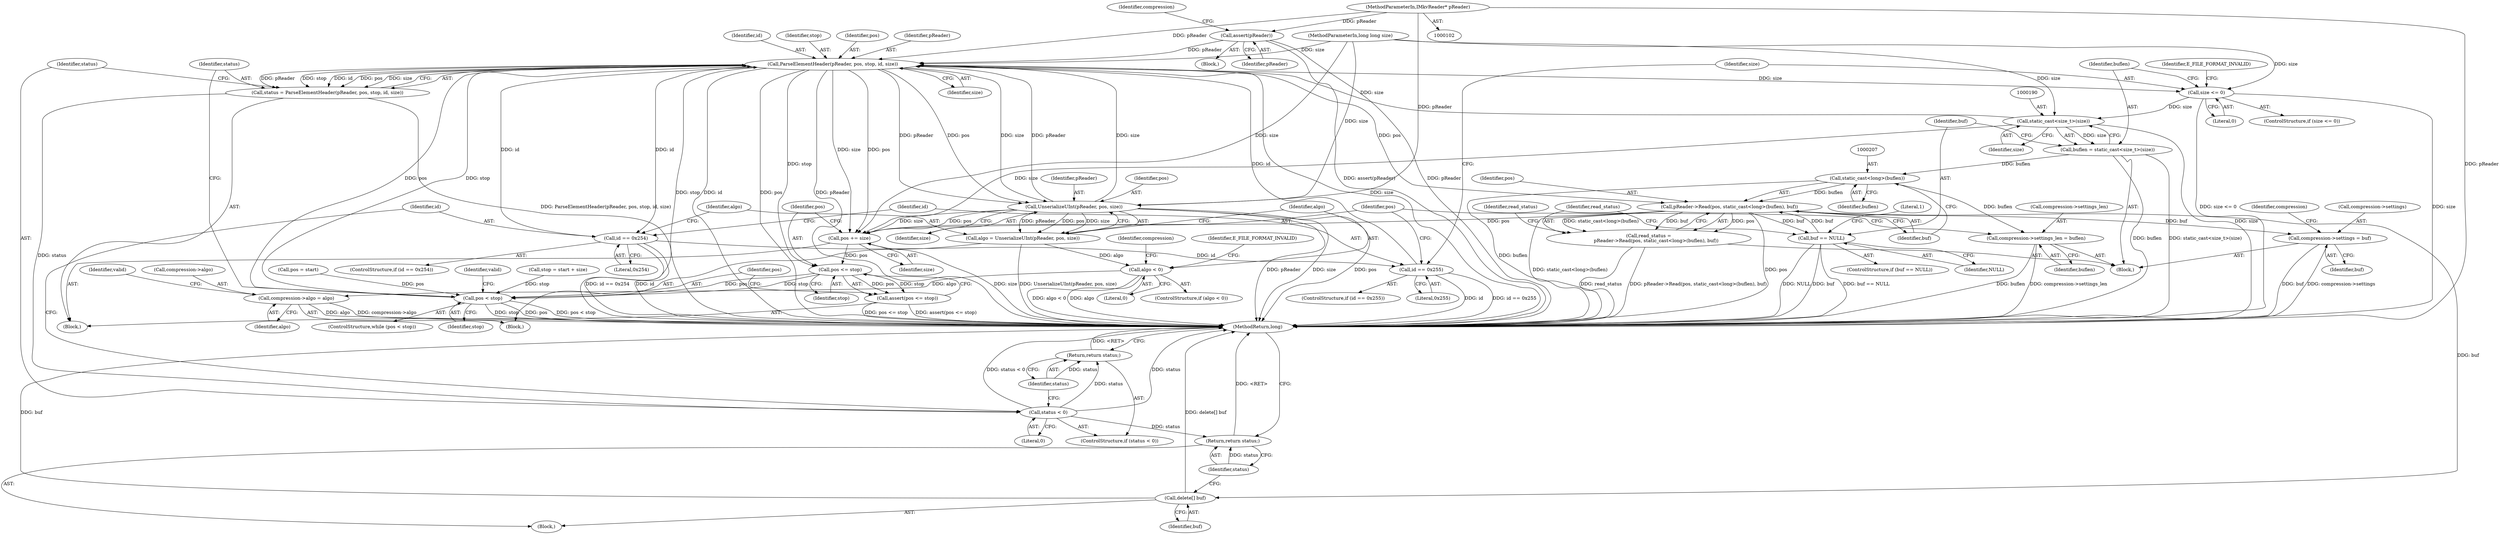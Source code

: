 digraph "1_Android_cc274e2abe8b2a6698a5c47d8aa4bb45f1f9538d_46@API" {
"1000108" [label="(Call,assert(pReader))"];
"1000105" [label="(MethodParameterIn,IMkvReader* pReader)"];
"1000136" [label="(Call,ParseElementHeader(pReader, pos, stop, id, size))"];
"1000134" [label="(Call,status = ParseElementHeader(pReader, pos, stop, id, size))"];
"1000143" [label="(Call,status < 0)"];
"1000146" [label="(Return,return status;)"];
"1000215" [label="(Return,return status;)"];
"1000149" [label="(Call,id == 0x254)"];
"1000176" [label="(Call,id == 0x255)"];
"1000156" [label="(Call,UnserializeUInt(pReader, pos, size))"];
"1000154" [label="(Call,algo = UnserializeUInt(pReader, pos, size))"];
"1000161" [label="(Call,algo < 0)"];
"1000166" [label="(Call,compression->algo = algo)"];
"1000227" [label="(Call,pos += size)"];
"1000231" [label="(Call,pos <= stop)"];
"1000127" [label="(Call,pos < stop)"];
"1000230" [label="(Call,assert(pos <= stop))"];
"1000181" [label="(Call,size <= 0)"];
"1000189" [label="(Call,static_cast<size_t>(size))"];
"1000187" [label="(Call,buflen = static_cast<size_t>(size))"];
"1000206" [label="(Call,static_cast<long>(buflen))"];
"1000204" [label="(Call,pReader->Read(pos, static_cast<long>(buflen), buf))"];
"1000195" [label="(Call,buf == NULL)"];
"1000202" [label="(Call,read_status =\n          pReader->Read(pos, static_cast<long>(buflen), buf))"];
"1000213" [label="(Call,delete[] buf)"];
"1000217" [label="(Call,compression->settings = buf)"];
"1000222" [label="(Call,compression->settings_len = buflen)"];
"1000135" [label="(Identifier,status)"];
"1000150" [label="(Identifier,id)"];
"1000156" [label="(Call,UnserializeUInt(pReader, pos, size))"];
"1000163" [label="(Literal,0)"];
"1000191" [label="(Identifier,size)"];
"1000161" [label="(Call,algo < 0)"];
"1000213" [label="(Call,delete[] buf)"];
"1000176" [label="(Call,id == 0x255)"];
"1000232" [label="(Identifier,pos)"];
"1000179" [label="(Block,)"];
"1000107" [label="(Block,)"];
"1000229" [label="(Identifier,size)"];
"1000165" [label="(Identifier,E_FILE_FORMAT_INVALID)"];
"1000143" [label="(Call,status < 0)"];
"1000154" [label="(Call,algo = UnserializeUInt(pReader, pos, size))"];
"1000134" [label="(Call,status = ParseElementHeader(pReader, pos, stop, id, size))"];
"1000196" [label="(Identifier,buf)"];
"1000230" [label="(Call,assert(pos <= stop))"];
"1000172" [label="(Identifier,valid)"];
"1000222" [label="(Call,compression->settings_len = buflen)"];
"1000147" [label="(Identifier,status)"];
"1000183" [label="(Literal,0)"];
"1000212" [label="(Block,)"];
"1000228" [label="(Identifier,pos)"];
"1000185" [label="(Identifier,E_FILE_FORMAT_INVALID)"];
"1000166" [label="(Call,compression->algo = algo)"];
"1000104" [label="(MethodParameterIn,long long size)"];
"1000142" [label="(ControlStructure,if (status < 0))"];
"1000127" [label="(Call,pos < stop)"];
"1000177" [label="(Identifier,id)"];
"1000148" [label="(ControlStructure,if (id == 0x254))"];
"1000203" [label="(Identifier,read_status)"];
"1000211" [label="(Identifier,read_status)"];
"1000170" [label="(Identifier,algo)"];
"1000236" [label="(Identifier,valid)"];
"1000140" [label="(Identifier,id)"];
"1000167" [label="(Call,compression->algo)"];
"1000205" [label="(Identifier,pos)"];
"1000149" [label="(Call,id == 0x254)"];
"1000182" [label="(Identifier,size)"];
"1000141" [label="(Identifier,size)"];
"1000233" [label="(Identifier,stop)"];
"1000151" [label="(Literal,0x254)"];
"1000126" [label="(ControlStructure,while (pos < stop))"];
"1000139" [label="(Identifier,stop)"];
"1000221" [label="(Identifier,buf)"];
"1000231" [label="(Call,pos <= stop)"];
"1000117" [label="(Call,stop = start + size)"];
"1000160" [label="(ControlStructure,if (algo < 0))"];
"1000217" [label="(Call,compression->settings = buf)"];
"1000157" [label="(Identifier,pReader)"];
"1000224" [label="(Identifier,compression)"];
"1000138" [label="(Identifier,pos)"];
"1000129" [label="(Identifier,stop)"];
"1000128" [label="(Identifier,pos)"];
"1000158" [label="(Identifier,pos)"];
"1000111" [label="(Identifier,compression)"];
"1000187" [label="(Call,buflen = static_cast<size_t>(size))"];
"1000215" [label="(Return,return status;)"];
"1000130" [label="(Block,)"];
"1000189" [label="(Call,static_cast<size_t>(size))"];
"1000109" [label="(Identifier,pReader)"];
"1000136" [label="(Call,ParseElementHeader(pReader, pos, stop, id, size))"];
"1000209" [label="(Identifier,buf)"];
"1000168" [label="(Identifier,compression)"];
"1000188" [label="(Identifier,buflen)"];
"1000181" [label="(Call,size <= 0)"];
"1000200" [label="(Literal,1)"];
"1000159" [label="(Identifier,size)"];
"1000206" [label="(Call,static_cast<long>(buflen))"];
"1000195" [label="(Call,buf == NULL)"];
"1000218" [label="(Call,compression->settings)"];
"1000180" [label="(ControlStructure,if (size <= 0))"];
"1000223" [label="(Call,compression->settings_len)"];
"1000144" [label="(Identifier,status)"];
"1000137" [label="(Identifier,pReader)"];
"1000202" [label="(Call,read_status =\n          pReader->Read(pos, static_cast<long>(buflen), buf))"];
"1000197" [label="(Identifier,NULL)"];
"1000146" [label="(Return,return status;)"];
"1000175" [label="(ControlStructure,if (id == 0x255))"];
"1000162" [label="(Identifier,algo)"];
"1000155" [label="(Identifier,algo)"];
"1000194" [label="(ControlStructure,if (buf == NULL))"];
"1000108" [label="(Call,assert(pReader))"];
"1000204" [label="(Call,pReader->Read(pos, static_cast<long>(buflen), buf))"];
"1000214" [label="(Identifier,buf)"];
"1000216" [label="(Identifier,status)"];
"1000178" [label="(Literal,0x255)"];
"1000113" [label="(Call,pos = start)"];
"1000241" [label="(MethodReturn,long)"];
"1000208" [label="(Identifier,buflen)"];
"1000227" [label="(Call,pos += size)"];
"1000145" [label="(Literal,0)"];
"1000105" [label="(MethodParameterIn,IMkvReader* pReader)"];
"1000152" [label="(Block,)"];
"1000226" [label="(Identifier,buflen)"];
"1000108" -> "1000107"  [label="AST: "];
"1000108" -> "1000109"  [label="CFG: "];
"1000109" -> "1000108"  [label="AST: "];
"1000111" -> "1000108"  [label="CFG: "];
"1000108" -> "1000241"  [label="DDG: assert(pReader)"];
"1000108" -> "1000241"  [label="DDG: pReader"];
"1000105" -> "1000108"  [label="DDG: pReader"];
"1000108" -> "1000136"  [label="DDG: pReader"];
"1000105" -> "1000102"  [label="AST: "];
"1000105" -> "1000241"  [label="DDG: pReader"];
"1000105" -> "1000136"  [label="DDG: pReader"];
"1000105" -> "1000156"  [label="DDG: pReader"];
"1000136" -> "1000134"  [label="AST: "];
"1000136" -> "1000141"  [label="CFG: "];
"1000137" -> "1000136"  [label="AST: "];
"1000138" -> "1000136"  [label="AST: "];
"1000139" -> "1000136"  [label="AST: "];
"1000140" -> "1000136"  [label="AST: "];
"1000141" -> "1000136"  [label="AST: "];
"1000134" -> "1000136"  [label="CFG: "];
"1000136" -> "1000241"  [label="DDG: size"];
"1000136" -> "1000241"  [label="DDG: stop"];
"1000136" -> "1000241"  [label="DDG: id"];
"1000136" -> "1000241"  [label="DDG: pos"];
"1000136" -> "1000241"  [label="DDG: pReader"];
"1000136" -> "1000134"  [label="DDG: pReader"];
"1000136" -> "1000134"  [label="DDG: stop"];
"1000136" -> "1000134"  [label="DDG: id"];
"1000136" -> "1000134"  [label="DDG: pos"];
"1000136" -> "1000134"  [label="DDG: size"];
"1000156" -> "1000136"  [label="DDG: pReader"];
"1000156" -> "1000136"  [label="DDG: size"];
"1000127" -> "1000136"  [label="DDG: pos"];
"1000127" -> "1000136"  [label="DDG: stop"];
"1000176" -> "1000136"  [label="DDG: id"];
"1000149" -> "1000136"  [label="DDG: id"];
"1000104" -> "1000136"  [label="DDG: size"];
"1000189" -> "1000136"  [label="DDG: size"];
"1000136" -> "1000149"  [label="DDG: id"];
"1000136" -> "1000156"  [label="DDG: pReader"];
"1000136" -> "1000156"  [label="DDG: pos"];
"1000136" -> "1000156"  [label="DDG: size"];
"1000136" -> "1000181"  [label="DDG: size"];
"1000136" -> "1000204"  [label="DDG: pos"];
"1000136" -> "1000227"  [label="DDG: size"];
"1000136" -> "1000227"  [label="DDG: pos"];
"1000136" -> "1000231"  [label="DDG: stop"];
"1000134" -> "1000130"  [label="AST: "];
"1000135" -> "1000134"  [label="AST: "];
"1000144" -> "1000134"  [label="CFG: "];
"1000134" -> "1000241"  [label="DDG: ParseElementHeader(pReader, pos, stop, id, size)"];
"1000134" -> "1000143"  [label="DDG: status"];
"1000143" -> "1000142"  [label="AST: "];
"1000143" -> "1000145"  [label="CFG: "];
"1000144" -> "1000143"  [label="AST: "];
"1000145" -> "1000143"  [label="AST: "];
"1000147" -> "1000143"  [label="CFG: "];
"1000150" -> "1000143"  [label="CFG: "];
"1000143" -> "1000241"  [label="DDG: status"];
"1000143" -> "1000241"  [label="DDG: status < 0"];
"1000143" -> "1000146"  [label="DDG: status"];
"1000143" -> "1000215"  [label="DDG: status"];
"1000146" -> "1000142"  [label="AST: "];
"1000146" -> "1000147"  [label="CFG: "];
"1000147" -> "1000146"  [label="AST: "];
"1000241" -> "1000146"  [label="CFG: "];
"1000146" -> "1000241"  [label="DDG: <RET>"];
"1000147" -> "1000146"  [label="DDG: status"];
"1000215" -> "1000212"  [label="AST: "];
"1000215" -> "1000216"  [label="CFG: "];
"1000216" -> "1000215"  [label="AST: "];
"1000241" -> "1000215"  [label="CFG: "];
"1000215" -> "1000241"  [label="DDG: <RET>"];
"1000216" -> "1000215"  [label="DDG: status"];
"1000149" -> "1000148"  [label="AST: "];
"1000149" -> "1000151"  [label="CFG: "];
"1000150" -> "1000149"  [label="AST: "];
"1000151" -> "1000149"  [label="AST: "];
"1000155" -> "1000149"  [label="CFG: "];
"1000177" -> "1000149"  [label="CFG: "];
"1000149" -> "1000241"  [label="DDG: id == 0x254"];
"1000149" -> "1000241"  [label="DDG: id"];
"1000149" -> "1000176"  [label="DDG: id"];
"1000176" -> "1000175"  [label="AST: "];
"1000176" -> "1000178"  [label="CFG: "];
"1000177" -> "1000176"  [label="AST: "];
"1000178" -> "1000176"  [label="AST: "];
"1000182" -> "1000176"  [label="CFG: "];
"1000228" -> "1000176"  [label="CFG: "];
"1000176" -> "1000241"  [label="DDG: id == 0x255"];
"1000176" -> "1000241"  [label="DDG: id"];
"1000156" -> "1000154"  [label="AST: "];
"1000156" -> "1000159"  [label="CFG: "];
"1000157" -> "1000156"  [label="AST: "];
"1000158" -> "1000156"  [label="AST: "];
"1000159" -> "1000156"  [label="AST: "];
"1000154" -> "1000156"  [label="CFG: "];
"1000156" -> "1000241"  [label="DDG: pReader"];
"1000156" -> "1000241"  [label="DDG: size"];
"1000156" -> "1000241"  [label="DDG: pos"];
"1000156" -> "1000154"  [label="DDG: pReader"];
"1000156" -> "1000154"  [label="DDG: pos"];
"1000156" -> "1000154"  [label="DDG: size"];
"1000104" -> "1000156"  [label="DDG: size"];
"1000156" -> "1000227"  [label="DDG: size"];
"1000156" -> "1000227"  [label="DDG: pos"];
"1000154" -> "1000152"  [label="AST: "];
"1000155" -> "1000154"  [label="AST: "];
"1000162" -> "1000154"  [label="CFG: "];
"1000154" -> "1000241"  [label="DDG: UnserializeUInt(pReader, pos, size)"];
"1000154" -> "1000161"  [label="DDG: algo"];
"1000161" -> "1000160"  [label="AST: "];
"1000161" -> "1000163"  [label="CFG: "];
"1000162" -> "1000161"  [label="AST: "];
"1000163" -> "1000161"  [label="AST: "];
"1000165" -> "1000161"  [label="CFG: "];
"1000168" -> "1000161"  [label="CFG: "];
"1000161" -> "1000241"  [label="DDG: algo"];
"1000161" -> "1000241"  [label="DDG: algo < 0"];
"1000161" -> "1000166"  [label="DDG: algo"];
"1000166" -> "1000152"  [label="AST: "];
"1000166" -> "1000170"  [label="CFG: "];
"1000167" -> "1000166"  [label="AST: "];
"1000170" -> "1000166"  [label="AST: "];
"1000172" -> "1000166"  [label="CFG: "];
"1000166" -> "1000241"  [label="DDG: compression->algo"];
"1000166" -> "1000241"  [label="DDG: algo"];
"1000227" -> "1000130"  [label="AST: "];
"1000227" -> "1000229"  [label="CFG: "];
"1000228" -> "1000227"  [label="AST: "];
"1000229" -> "1000227"  [label="AST: "];
"1000232" -> "1000227"  [label="CFG: "];
"1000227" -> "1000241"  [label="DDG: size"];
"1000189" -> "1000227"  [label="DDG: size"];
"1000104" -> "1000227"  [label="DDG: size"];
"1000204" -> "1000227"  [label="DDG: pos"];
"1000227" -> "1000231"  [label="DDG: pos"];
"1000231" -> "1000230"  [label="AST: "];
"1000231" -> "1000233"  [label="CFG: "];
"1000232" -> "1000231"  [label="AST: "];
"1000233" -> "1000231"  [label="AST: "];
"1000230" -> "1000231"  [label="CFG: "];
"1000231" -> "1000127"  [label="DDG: pos"];
"1000231" -> "1000127"  [label="DDG: stop"];
"1000231" -> "1000230"  [label="DDG: pos"];
"1000231" -> "1000230"  [label="DDG: stop"];
"1000127" -> "1000126"  [label="AST: "];
"1000127" -> "1000129"  [label="CFG: "];
"1000128" -> "1000127"  [label="AST: "];
"1000129" -> "1000127"  [label="AST: "];
"1000135" -> "1000127"  [label="CFG: "];
"1000236" -> "1000127"  [label="CFG: "];
"1000127" -> "1000241"  [label="DDG: pos < stop"];
"1000127" -> "1000241"  [label="DDG: stop"];
"1000127" -> "1000241"  [label="DDG: pos"];
"1000113" -> "1000127"  [label="DDG: pos"];
"1000117" -> "1000127"  [label="DDG: stop"];
"1000230" -> "1000130"  [label="AST: "];
"1000128" -> "1000230"  [label="CFG: "];
"1000230" -> "1000241"  [label="DDG: pos <= stop"];
"1000230" -> "1000241"  [label="DDG: assert(pos <= stop)"];
"1000181" -> "1000180"  [label="AST: "];
"1000181" -> "1000183"  [label="CFG: "];
"1000182" -> "1000181"  [label="AST: "];
"1000183" -> "1000181"  [label="AST: "];
"1000185" -> "1000181"  [label="CFG: "];
"1000188" -> "1000181"  [label="CFG: "];
"1000181" -> "1000241"  [label="DDG: size <= 0"];
"1000181" -> "1000241"  [label="DDG: size"];
"1000104" -> "1000181"  [label="DDG: size"];
"1000181" -> "1000189"  [label="DDG: size"];
"1000189" -> "1000187"  [label="AST: "];
"1000189" -> "1000191"  [label="CFG: "];
"1000190" -> "1000189"  [label="AST: "];
"1000191" -> "1000189"  [label="AST: "];
"1000187" -> "1000189"  [label="CFG: "];
"1000189" -> "1000241"  [label="DDG: size"];
"1000189" -> "1000187"  [label="DDG: size"];
"1000104" -> "1000189"  [label="DDG: size"];
"1000187" -> "1000179"  [label="AST: "];
"1000188" -> "1000187"  [label="AST: "];
"1000196" -> "1000187"  [label="CFG: "];
"1000187" -> "1000241"  [label="DDG: buflen"];
"1000187" -> "1000241"  [label="DDG: static_cast<size_t>(size)"];
"1000187" -> "1000206"  [label="DDG: buflen"];
"1000206" -> "1000204"  [label="AST: "];
"1000206" -> "1000208"  [label="CFG: "];
"1000207" -> "1000206"  [label="AST: "];
"1000208" -> "1000206"  [label="AST: "];
"1000209" -> "1000206"  [label="CFG: "];
"1000206" -> "1000241"  [label="DDG: buflen"];
"1000206" -> "1000204"  [label="DDG: buflen"];
"1000206" -> "1000222"  [label="DDG: buflen"];
"1000204" -> "1000202"  [label="AST: "];
"1000204" -> "1000209"  [label="CFG: "];
"1000205" -> "1000204"  [label="AST: "];
"1000209" -> "1000204"  [label="AST: "];
"1000202" -> "1000204"  [label="CFG: "];
"1000204" -> "1000241"  [label="DDG: static_cast<long>(buflen)"];
"1000204" -> "1000241"  [label="DDG: pos"];
"1000204" -> "1000195"  [label="DDG: buf"];
"1000204" -> "1000202"  [label="DDG: pos"];
"1000204" -> "1000202"  [label="DDG: static_cast<long>(buflen)"];
"1000204" -> "1000202"  [label="DDG: buf"];
"1000195" -> "1000204"  [label="DDG: buf"];
"1000204" -> "1000213"  [label="DDG: buf"];
"1000204" -> "1000217"  [label="DDG: buf"];
"1000195" -> "1000194"  [label="AST: "];
"1000195" -> "1000197"  [label="CFG: "];
"1000196" -> "1000195"  [label="AST: "];
"1000197" -> "1000195"  [label="AST: "];
"1000200" -> "1000195"  [label="CFG: "];
"1000203" -> "1000195"  [label="CFG: "];
"1000195" -> "1000241"  [label="DDG: buf == NULL"];
"1000195" -> "1000241"  [label="DDG: NULL"];
"1000195" -> "1000241"  [label="DDG: buf"];
"1000202" -> "1000179"  [label="AST: "];
"1000203" -> "1000202"  [label="AST: "];
"1000211" -> "1000202"  [label="CFG: "];
"1000202" -> "1000241"  [label="DDG: read_status"];
"1000202" -> "1000241"  [label="DDG: pReader->Read(pos, static_cast<long>(buflen), buf)"];
"1000213" -> "1000212"  [label="AST: "];
"1000213" -> "1000214"  [label="CFG: "];
"1000214" -> "1000213"  [label="AST: "];
"1000216" -> "1000213"  [label="CFG: "];
"1000213" -> "1000241"  [label="DDG: buf"];
"1000213" -> "1000241"  [label="DDG: delete[] buf"];
"1000217" -> "1000179"  [label="AST: "];
"1000217" -> "1000221"  [label="CFG: "];
"1000218" -> "1000217"  [label="AST: "];
"1000221" -> "1000217"  [label="AST: "];
"1000224" -> "1000217"  [label="CFG: "];
"1000217" -> "1000241"  [label="DDG: buf"];
"1000217" -> "1000241"  [label="DDG: compression->settings"];
"1000222" -> "1000179"  [label="AST: "];
"1000222" -> "1000226"  [label="CFG: "];
"1000223" -> "1000222"  [label="AST: "];
"1000226" -> "1000222"  [label="AST: "];
"1000228" -> "1000222"  [label="CFG: "];
"1000222" -> "1000241"  [label="DDG: compression->settings_len"];
"1000222" -> "1000241"  [label="DDG: buflen"];
}
